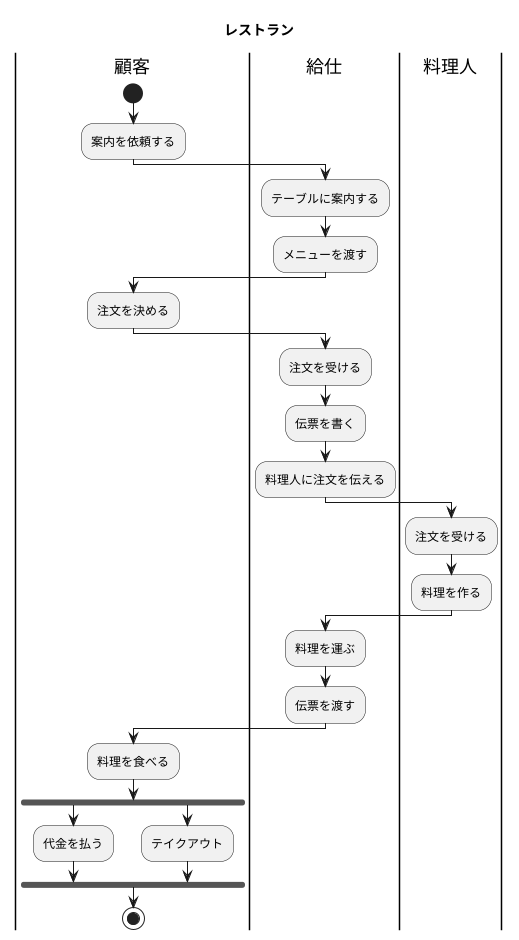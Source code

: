 @startuml レストランのアクティビティ図
title レストラン
|顧客|
|顧客|
|給仕|
|給仕|
|料理人|
|料理人|
    |顧客|
    start
        :案内を依頼する;
    |給仕|
        :テーブルに案内する;
    |給仕|
        :メニューを渡す;
    |顧客|
    :注文を決める;
    |給仕|
        :注文を受ける;
    |給仕|
        :伝票を書く;
    |給仕|
        :料理人に注文を伝える;
    |料理人|
        :注文を受ける;
        :料理を作る;
        |給仕|
            :料理を運ぶ;
            :伝票を渡す;
        |顧客|
            :料理を食べる;
        fork
            :代金を払う;
        fork again 
            :テイクアウト;
        end fork
stop
@enduml